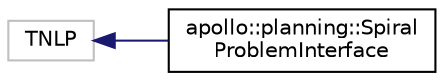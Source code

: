 digraph "Graphical Class Hierarchy"
{
  edge [fontname="Helvetica",fontsize="10",labelfontname="Helvetica",labelfontsize="10"];
  node [fontname="Helvetica",fontsize="10",shape=record];
  rankdir="LR";
  Node54 [label="TNLP",height=0.2,width=0.4,color="grey75", fillcolor="white", style="filled"];
  Node54 -> Node0 [dir="back",color="midnightblue",fontsize="10",style="solid",fontname="Helvetica"];
  Node0 [label="apollo::planning::Spiral\lProblemInterface",height=0.2,width=0.4,color="black", fillcolor="white", style="filled",URL="$classapollo_1_1planning_1_1SpiralProblemInterface.html"];
}
